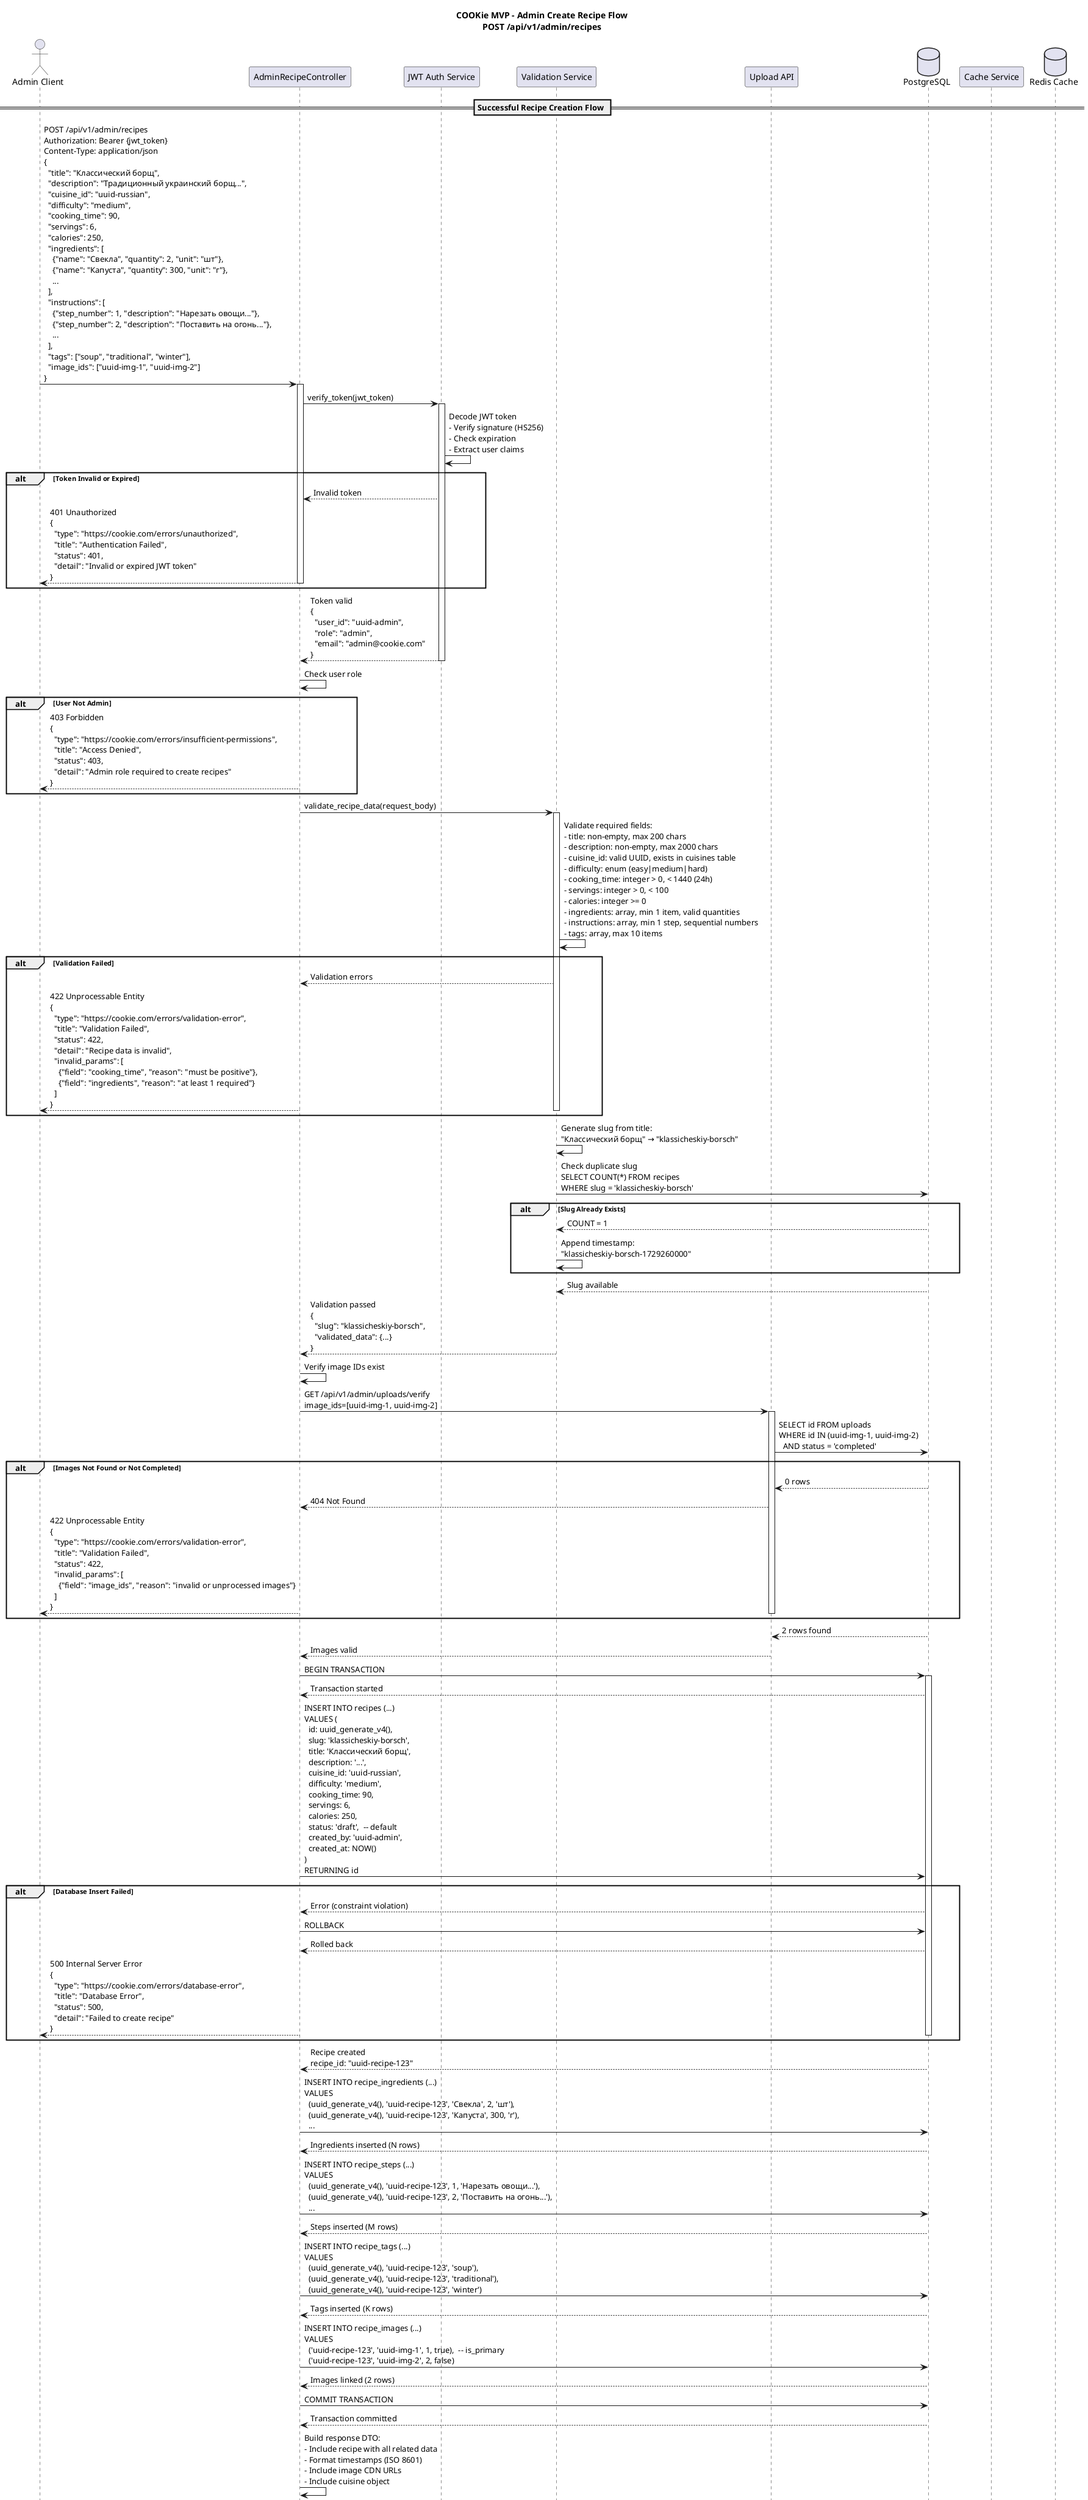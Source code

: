 @startuml sequence_admin_create_recipe

title COOKie MVP - Admin Create Recipe Flow\nPOST /api/v1/admin/recipes

actor "Admin Client" as Client
participant "AdminRecipeController" as Controller
participant "JWT Auth Service" as JWT
participant "Validation Service" as Validator
participant "Upload API" as Upload
database "PostgreSQL" as DB
participant "Cache Service" as Cache
database "Redis Cache" as Redis

== Successful Recipe Creation Flow ==

Client -> Controller: POST /api/v1/admin/recipes\nAuthorization: Bearer {jwt_token}\nContent-Type: application/json\n{\n  "title": "Классический борщ",\n  "description": "Традиционный украинский борщ...",\n  "cuisine_id": "uuid-russian",\n  "difficulty": "medium",\n  "cooking_time": 90,\n  "servings": 6,\n  "calories": 250,\n  "ingredients": [\n    {"name": "Свекла", "quantity": 2, "unit": "шт"},\n    {"name": "Капуста", "quantity": 300, "unit": "г"},\n    ...\n  ],\n  "instructions": [\n    {"step_number": 1, "description": "Нарезать овощи..."},\n    {"step_number": 2, "description": "Поставить на огонь..."},\n    ...\n  ],\n  "tags": ["soup", "traditional", "winter"],\n  "image_ids": ["uuid-img-1", "uuid-img-2"]\n}

activate Controller

Controller -> JWT: verify_token(jwt_token)
activate JWT

JWT -> JWT: Decode JWT token\n- Verify signature (HS256)\n- Check expiration\n- Extract user claims

alt Token Invalid or Expired
  JWT --> Controller: Invalid token
  Controller --> Client: 401 Unauthorized\n{\n  "type": "https://cookie.com/errors/unauthorized",\n  "title": "Authentication Failed",\n  "status": 401,\n  "detail": "Invalid or expired JWT token"\n}
  deactivate Controller
end

JWT --> Controller: Token valid\n{\n  "user_id": "uuid-admin",\n  "role": "admin",\n  "email": "admin@cookie.com"\n}
deactivate JWT

Controller -> Controller: Check user role

alt User Not Admin
  Controller --> Client: 403 Forbidden\n{\n  "type": "https://cookie.com/errors/insufficient-permissions",\n  "title": "Access Denied",\n  "status": 403,\n  "detail": "Admin role required to create recipes"\n}
  deactivate Controller
end

Controller -> Validator: validate_recipe_data(request_body)
activate Validator

Validator -> Validator: Validate required fields:\n- title: non-empty, max 200 chars\n- description: non-empty, max 2000 chars\n- cuisine_id: valid UUID, exists in cuisines table\n- difficulty: enum (easy|medium|hard)\n- cooking_time: integer > 0, < 1440 (24h)\n- servings: integer > 0, < 100\n- calories: integer >= 0\n- ingredients: array, min 1 item, valid quantities\n- instructions: array, min 1 step, sequential numbers\n- tags: array, max 10 items

alt Validation Failed
  Validator --> Controller: Validation errors
  Controller --> Client: 422 Unprocessable Entity\n{\n  "type": "https://cookie.com/errors/validation-error",\n  "title": "Validation Failed",\n  "status": 422,\n  "detail": "Recipe data is invalid",\n  "invalid_params": [\n    {"field": "cooking_time", "reason": "must be positive"},\n    {"field": "ingredients", "reason": "at least 1 required"}\n  ]\n}
  deactivate Validator
  deactivate Controller
end

Validator -> Validator: Generate slug from title:\n"Классический борщ" → "klassicheskiy-borsch"

Validator -> DB: Check duplicate slug\nSELECT COUNT(*) FROM recipes\nWHERE slug = 'klassicheskiy-borsch'

alt Slug Already Exists
  DB --> Validator: COUNT = 1
  Validator -> Validator: Append timestamp:\n"klassicheskiy-borsch-1729260000"
end

DB --> Validator: Slug available

Validator --> Controller: Validation passed\n{\n  "slug": "klassicheskiy-borsch",\n  "validated_data": {...}\n}
deactivate Validator

Controller -> Controller: Verify image IDs exist

Controller -> Upload: GET /api/v1/admin/uploads/verify\nimage_ids=[uuid-img-1, uuid-img-2]
activate Upload

Upload -> DB: SELECT id FROM uploads\nWHERE id IN (uuid-img-1, uuid-img-2)\n  AND status = 'completed'

alt Images Not Found or Not Completed
  DB --> Upload: 0 rows
  Upload --> Controller: 404 Not Found
  Controller --> Client: 422 Unprocessable Entity\n{\n  "type": "https://cookie.com/errors/validation-error",\n  "title": "Validation Failed",\n  "status": 422,\n  "invalid_params": [\n    {"field": "image_ids", "reason": "invalid or unprocessed images"}\n  ]\n}
  deactivate Upload
  deactivate Controller
end

DB --> Upload: 2 rows found
Upload --> Controller: Images valid
deactivate Upload

Controller -> DB: BEGIN TRANSACTION
activate DB

DB --> Controller: Transaction started

Controller -> DB: INSERT INTO recipes (...)\nVALUES (\n  id: uuid_generate_v4(),\n  slug: 'klassicheskiy-borsch',\n  title: 'Классический борщ',\n  description: '...',\n  cuisine_id: 'uuid-russian',\n  difficulty: 'medium',\n  cooking_time: 90,\n  servings: 6,\n  calories: 250,\n  status: 'draft',  -- default\n  created_by: 'uuid-admin',\n  created_at: NOW()\n)\nRETURNING id

alt Database Insert Failed
  DB --> Controller: Error (constraint violation)
  Controller -> DB: ROLLBACK
  DB --> Controller: Rolled back
  Controller --> Client: 500 Internal Server Error\n{\n  "type": "https://cookie.com/errors/database-error",\n  "title": "Database Error",\n  "status": 500,\n  "detail": "Failed to create recipe"\n}
  deactivate DB
  deactivate Controller
end

DB --> Controller: Recipe created\nrecipe_id: "uuid-recipe-123"

Controller -> DB: INSERT INTO recipe_ingredients (...)\nVALUES\n  (uuid_generate_v4(), 'uuid-recipe-123', 'Свекла', 2, 'шт'),\n  (uuid_generate_v4(), 'uuid-recipe-123', 'Капуста', 300, 'г'),\n  ...

DB --> Controller: Ingredients inserted (N rows)

Controller -> DB: INSERT INTO recipe_steps (...)\nVALUES\n  (uuid_generate_v4(), 'uuid-recipe-123', 1, 'Нарезать овощи...'),\n  (uuid_generate_v4(), 'uuid-recipe-123', 2, 'Поставить на огонь...'),\n  ...

DB --> Controller: Steps inserted (M rows)

Controller -> DB: INSERT INTO recipe_tags (...)\nVALUES\n  (uuid_generate_v4(), 'uuid-recipe-123', 'soup'),\n  (uuid_generate_v4(), 'uuid-recipe-123', 'traditional'),\n  (uuid_generate_v4(), 'uuid-recipe-123', 'winter')

DB --> Controller: Tags inserted (K rows)

Controller -> DB: INSERT INTO recipe_images (...)\nVALUES\n  ('uuid-recipe-123', 'uuid-img-1', 1, true),  -- is_primary\n  ('uuid-recipe-123', 'uuid-img-2', 2, false)

DB --> Controller: Images linked (2 rows)

Controller -> DB: COMMIT TRANSACTION

DB --> Controller: Transaction committed
deactivate DB

Controller -> Controller: Build response DTO:\n- Include recipe with all related data\n- Format timestamps (ISO 8601)\n- Include image CDN URLs\n- Include cuisine object

Controller --> Client: 201 Created\nLocation: /api/v1/recipes/klassicheskiy-borsch\n{\n  "id": "uuid-recipe-123",\n  "slug": "klassicheskiy-borsch",\n  "title": "Классический борщ",\n  "description": "Традиционный украинский борщ...",\n  "cuisine": {\n    "id": "uuid-russian",\n    "name": "Русская",\n    "slug": "russian"\n  },\n  "difficulty": "medium",\n  "cooking_time": 90,\n  "servings": 6,\n  "calories": 250,\n  "status": "draft",\n  "ingredients": [\n    {"id": "...", "name": "Свекла", "quantity": 2, "unit": "шт"},\n    ...\n  ],\n  "instructions": [\n    {"step_number": 1, "description": "Нарезать овощи..."},\n    ...\n  ],\n  "tags": ["soup", "traditional", "winter"],\n  "images": [\n    {\n      "id": "uuid-img-1",\n      "url": "https://cdn.cookie.com/recipes/uuid-img-1.jpg",\n      "is_primary": true,\n      "order": 1\n    },\n    {"id": "uuid-img-2", "url": "...", "is_primary": false, "order": 2}\n  ],\n  "created_by": "uuid-admin",\n  "created_at": "2025-10-18T12:00:00Z",\n  "updated_at": "2025-10-18T12:00:00Z"\n}

deactivate Controller

== Implementation Notes ==

note over Client, Redis
  **Transaction Management:**
  - All inserts wrapped in single database transaction
  - ROLLBACK on any failure (ingredients, steps, tags, images)
  - Ensures data consistency (no orphaned records)

  **Slug Generation:**
  - Transliterate Cyrillic to Latin (борщ → borsch)
  - Convert to lowercase, replace spaces with hyphens
  - Remove special characters
  - Check uniqueness, append timestamp if duplicate

  **Draft Status:**
  - New recipes default to 'draft' status
  - Not visible in public recipe search
  - Admin can preview draft recipes
  - Must be explicitly published (see sequence_admin_publish_recipe.puml)

  **Image Upload Flow:**
  - Images must be uploaded first via Upload API
  - Upload returns image IDs
  - Recipe creation references existing image IDs
  - First image marked as is_primary automatically

  **Validation Rules:**
  - Title: required, 3-200 chars
  - Description: required, 10-2000 chars
  - Cooking time: 1-1440 minutes (max 24 hours)
  - Servings: 1-100
  - Calories: 0-9999 per serving
  - Ingredients: min 1, max 50
  - Instructions: min 1 step, max 50 steps
  - Tags: max 10 tags, each 2-30 chars
  - Images: min 1, max 10
end note

== Error Scenarios ==

note over Client, Redis
  **401 Unauthorized:**
  - Missing Authorization header
  - Invalid JWT token
  - Expired JWT token
  - Token signature verification failed

  **403 Forbidden:**
  - User role is not 'admin' or 'moderator'
  - User account suspended

  **422 Unprocessable Entity:**
  - Validation errors (see invalid_params)
  - Invalid cuisine_id (not found in cuisines table)
  - Invalid image_ids (not found or not uploaded)
  - Duplicate slug (after timestamp append fails)
  - Invalid ingredient quantities (negative, zero)
  - Non-sequential instruction step_numbers

  **500 Internal Server Error:**
  - Database connection timeout
  - Transaction deadlock
  - Constraint violation (e.g., foreign key)
  - Slug generation service failure

  **503 Service Unavailable:**
  - Database overloaded
  - Too many concurrent admin requests
  - Rate limit: 100 recipe creations per hour per admin
end note

== Related Diagrams ==

note over Client, Redis
  **See Also:**
  - api_admin_endpoints.puml: Full admin API spec
  - sequence_admin_publish_recipe.puml: Publishing draft recipes
  - sequence_admin_batch_import.puml: Bulk recipe import
  - api_upload_endpoints.puml: Image upload flow
  - error_flow_database_failure.puml: Database error handling
  - database/enhanced_database_schema.puml: Database schema
end note

@enduml
